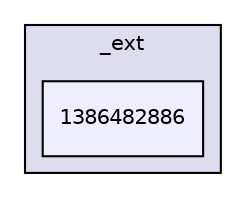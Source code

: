 digraph "C:/Users/mainuser/Desktop/School/SeniorProject/EthKitTCP/TCPIP/CodeFromMicrochip/MPLAB.X/build/XC32-PIC32_ETH_SK_ETH795/production/_ext/1386482886" {
  compound=true
  node [ fontsize="10", fontname="Helvetica"];
  edge [ labelfontsize="10", labelfontname="Helvetica"];
  subgraph clusterdir_d25b461e07cb6f296d5793db3481a4ea {
    graph [ bgcolor="#ddddee", pencolor="black", label="_ext" fontname="Helvetica", fontsize="10", URL="dir_d25b461e07cb6f296d5793db3481a4ea.html"]
  dir_28579605f9c0fa6da494d7b004f9cba9 [shape=box, label="1386482886", style="filled", fillcolor="#eeeeff", pencolor="black", URL="dir_28579605f9c0fa6da494d7b004f9cba9.html"];
  }
}
